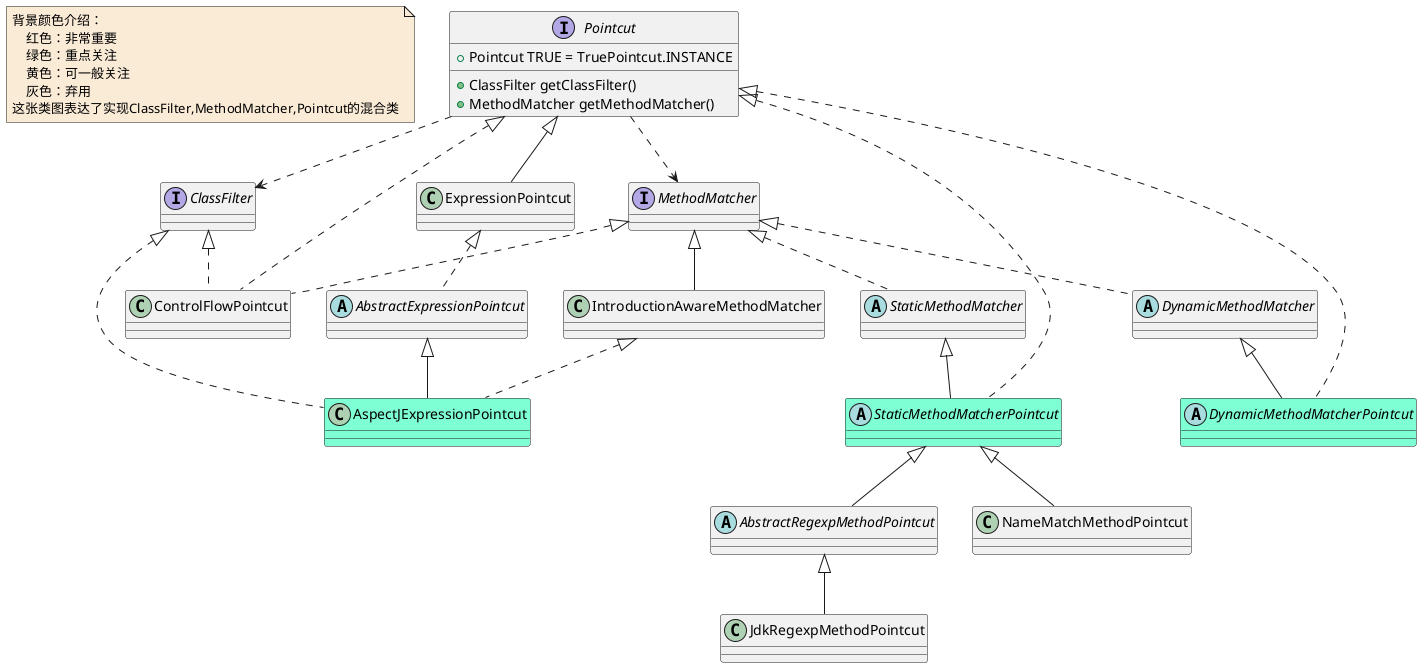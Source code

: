 @startuml

note  as N1 #FAEBD7
    背景颜色介绍：
        红色：非常重要
        绿色：重点关注
        黄色：可一般关注
        灰色：弃用
    这张类图表达了实现ClassFilter,MethodMatcher,Pointcut的混合类
end note

interface Pointcut
Pointcut : +ClassFilter getClassFilter()
Pointcut : +MethodMatcher getMethodMatcher()
Pointcut : +Pointcut TRUE = TruePointcut.INSTANCE
abstract class AbstractExpressionPointcut
abstract class AbstractRegexpMethodPointcut
class AspectJExpressionPointcut  #7FFFD4
class ControlFlowPointcut
abstract class DynamicMethodMatcherPointcut  #7FFFD4
class JdkRegexpMethodPointcut
class NameMatchMethodPointcut
abstract class StaticMethodMatcherPointcut #7FFFD4

interface ClassFilter

interface MethodMatcher
abstract DynamicMethodMatcher
class IntroductionAwareMethodMatcher
abstract StaticMethodMatcher



AbstractExpressionPointcut <|-- AspectJExpressionPointcut
AbstractRegexpMethodPointcut <|-- JdkRegexpMethodPointcut


ClassFilter <|.. AspectJExpressionPointcut
ClassFilter <|.. ControlFlowPointcut

DynamicMethodMatcher <|-- DynamicMethodMatcherPointcut

ExpressionPointcut <|.. AbstractExpressionPointcut


IntroductionAwareMethodMatcher <|.. AspectJExpressionPointcut

MethodMatcher <|.. ControlFlowPointcut
MethodMatcher <|.. DynamicMethodMatcher
MethodMatcher <|-- IntroductionAwareMethodMatcher
MethodMatcher <|.. StaticMethodMatcher



Pointcut ..> ClassFilter
Pointcut <|.. ControlFlowPointcut
Pointcut <|.. DynamicMethodMatcherPointcut
Pointcut <|-- ExpressionPointcut
Pointcut ..> MethodMatcher
Pointcut <|.. StaticMethodMatcherPointcut

StaticMethodMatcher <|-- StaticMethodMatcherPointcut

StaticMethodMatcherPointcut <|-- AbstractRegexpMethodPointcut
StaticMethodMatcherPointcut <|-- NameMatchMethodPointcut




@enduml